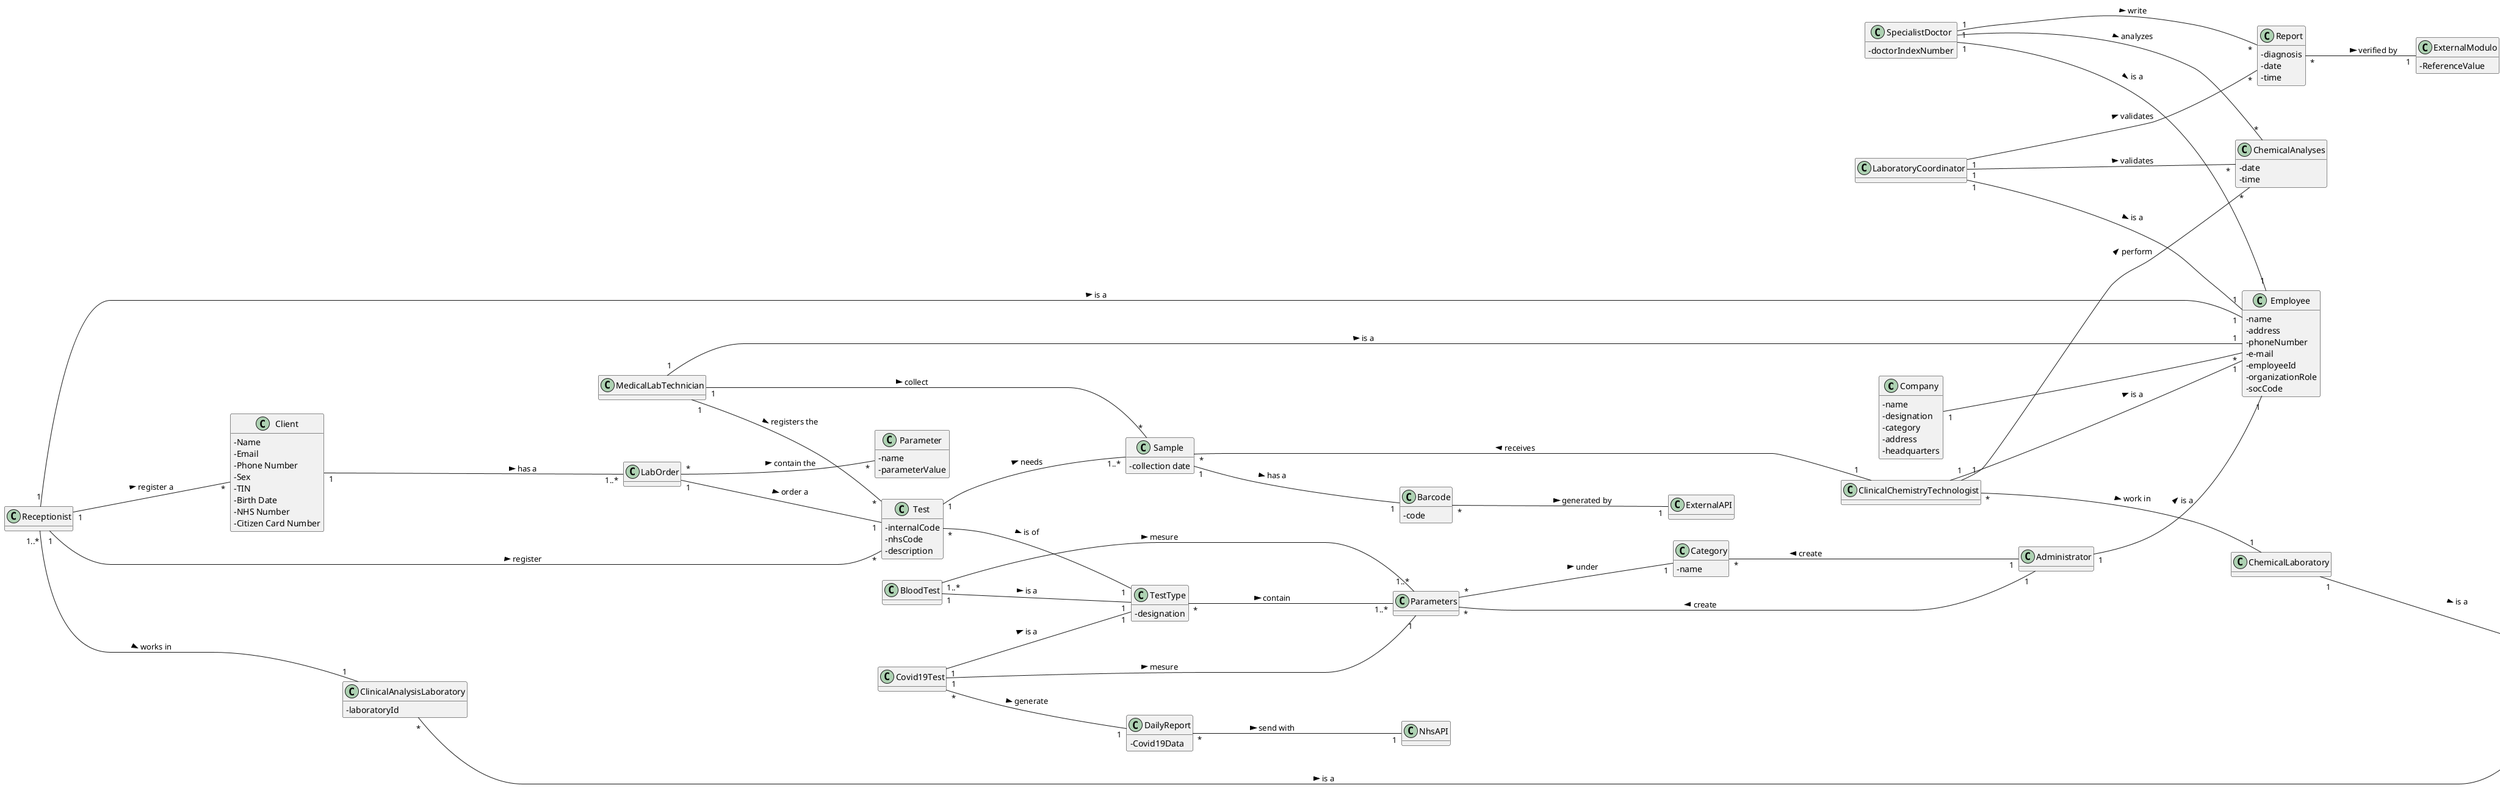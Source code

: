 @startuml
'https://plantuml.com/class-diagram

hide methods
left to right direction
skinparam classAttributeIconSize 0

class Company{
-name
-designation
-category
-address
-headquarters
}

class Employee{
-name
-address
-phoneNumber
-e-mail
-employeeId
-organizationRole
-socCode
}

class TestType{
-designation
}

class SpecialistDoctor  {
-doctorIndexNumber
}

class Laboratory{
-name
-address
-phoneNumber
-TIN
}

class Barcode{
-code
}

class Report{
-diagnosis
-date
-time
}

class Sample{
-collection date
}

class Test{
-internalCode
-nhsCode
-description
}

class Client{
 - Name
 - Email
 - Phone Number
 - Sex
 - TIN
 - Birth Date
 - NHS Number
 - Citizen Card Number
}

class Receptionist{

}

class ClinicalAnalysisLaboratory{
-laboratoryId
}

class ChemicalAnalyses{
-date
-time
}

class Parameter{
-name
-parameterValue
}

class Category{
-name
}

class MedicalLabTechnician{

}

class ChemicalLaboratory{

}

class ClinicalChemistryTechnologist{

}

class LabOrder{

}

class LaboratoryCoordinator{

}

class Administrator{

}

class ExternalAPI{

}

class ExternalModulo {
-ReferenceValue
}

class NhsAPI{

}

class BloodTest{

}

class Covid19Test{
}
class DailyReport{
-Covid19Data
}


Company "1"----"*" Employee
ClinicalAnalysisLaboratory "*"----"1" Laboratory : is a >
ChemicalLaboratory "1"---"1" Laboratory : is a >
MedicalLabTechnician "1"---"1" Employee : is a >
Administrator "1"---"1" Employee : is a >
ClinicalChemistryTechnologist "1"---"1" Employee : is a >
Receptionist "1"---"1" Employee : is a >
Receptionist "1"----"*" Client : register a >
Receptionist "1"----"*" Test : register >
Client "1"----"1..*" LabOrder : has a >
LabOrder "1"----"1" Test : order a >
LabOrder "*"----"*" Parameter: contain the >
Test "*"----"1" TestType : is of >
Test "1"----"1..*" Sample : needs >
TestType "*"----"1..*" Parameters : contain >
MedicalLabTechnician "1"----"*" Sample : collect >
MedicalLabTechnician "1"----"*" Test: registers the >
Sample "*"----"1" ClinicalChemistryTechnologist : < receives
Sample "1"----"1" Barcode : has a >
Barcode "*"----"1" ExternalAPI : generated by >
ClinicalChemistryTechnologist "*"----"1" ChemicalLaboratory : work in >
ClinicalChemistryTechnologist "1"----"*" ChemicalAnalyses : perform >
Category "*"----"1" Administrator : < create
Parameters "*"----"1" Category : under >
Parameters "*"----"1"Administrator : < create
SpecialistDoctor "1"----"1" Employee : is a >
SpecialistDoctor "1"----"*" ChemicalAnalyses : analyzes >
SpecialistDoctor "1"----"*" Report : write >
LaboratoryCoordinator "1"----"1" Employee : is a >
LaboratoryCoordinator "1"----"*" Report : validates >
LaboratoryCoordinator "1"----"*" ChemicalAnalyses : validates >
Report "*"--"1" ExternalModulo: verified by >
Covid19Test "1"----"1" TestType : is a >
BloodTest "1"----"1" TestType : is a >
Covid19Test "1"----"1" Parameters : mesure >
BloodTest "1..*"----"1..*" Parameters : mesure >
Covid19Test "*"----"1" DailyReport : generate >
DailyReport "*"----"1" NhsAPI : send with >
Receptionist "1..*"----"1" ClinicalAnalysisLaboratory : works in >




@enduml